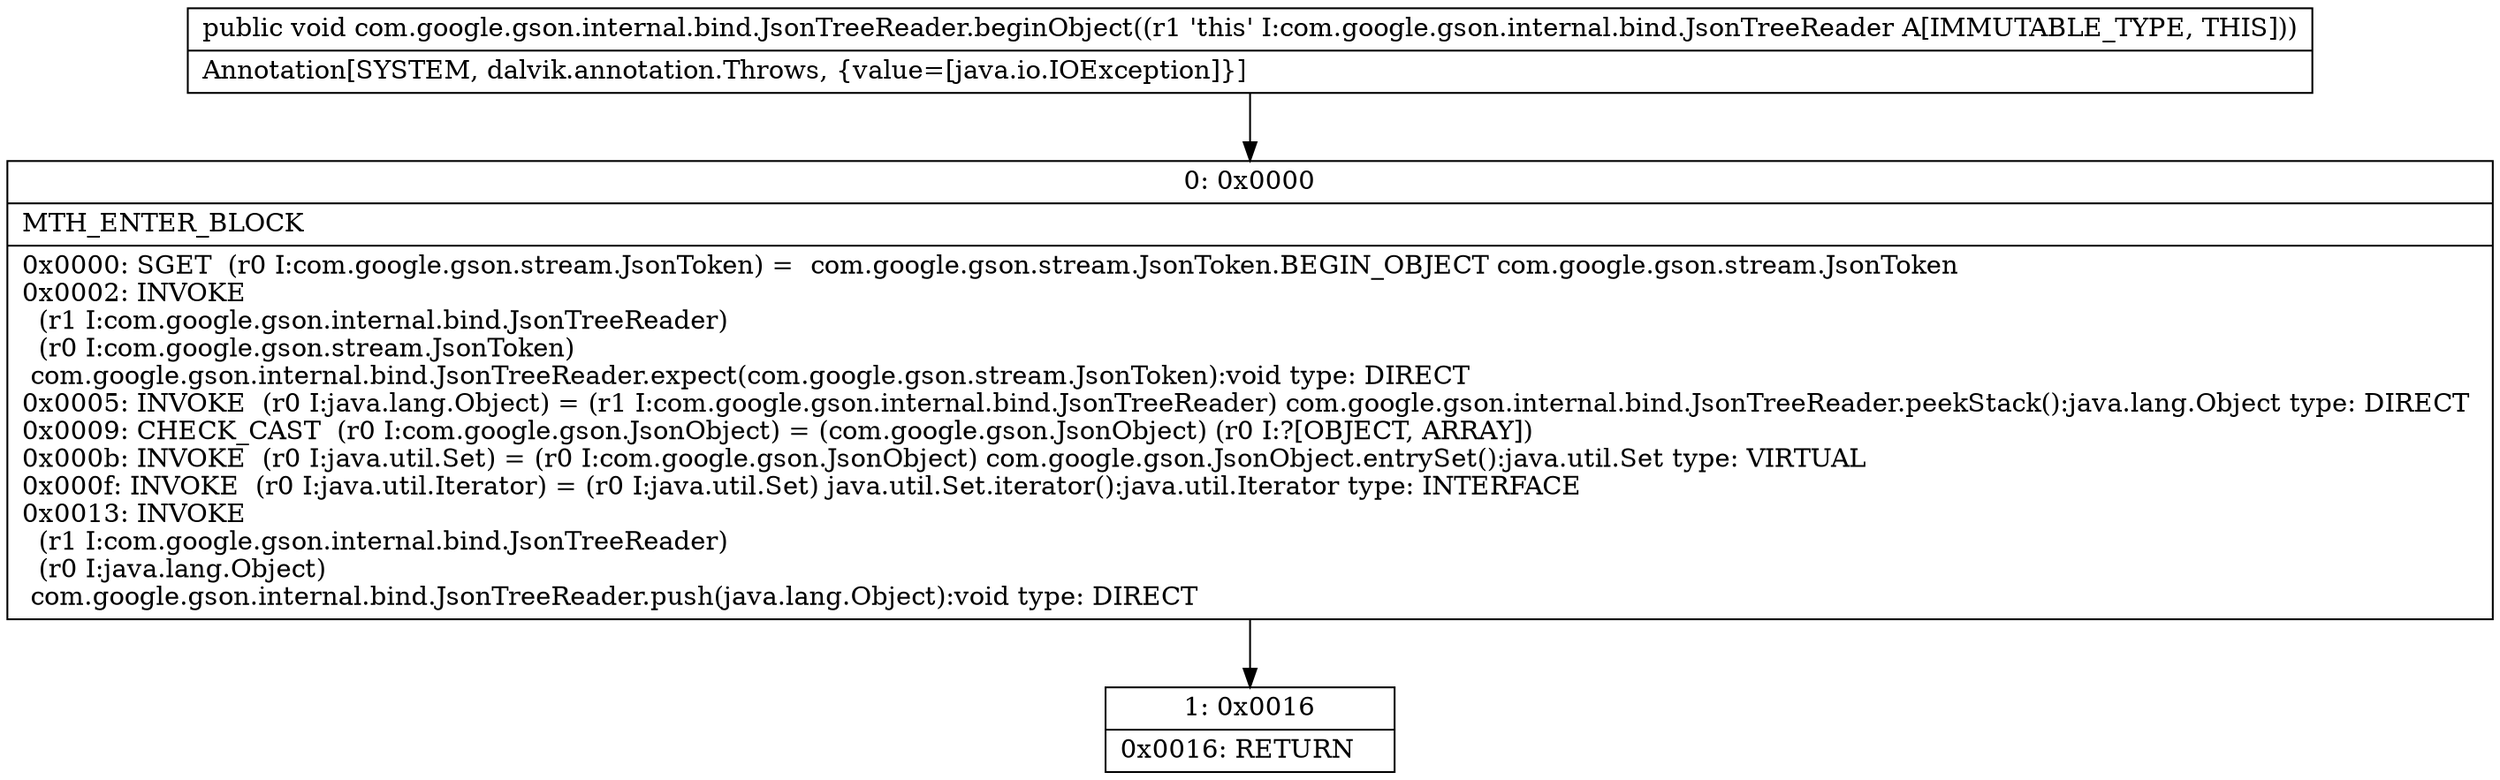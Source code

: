 digraph "CFG forcom.google.gson.internal.bind.JsonTreeReader.beginObject()V" {
Node_0 [shape=record,label="{0\:\ 0x0000|MTH_ENTER_BLOCK\l|0x0000: SGET  (r0 I:com.google.gson.stream.JsonToken) =  com.google.gson.stream.JsonToken.BEGIN_OBJECT com.google.gson.stream.JsonToken \l0x0002: INVOKE  \l  (r1 I:com.google.gson.internal.bind.JsonTreeReader)\l  (r0 I:com.google.gson.stream.JsonToken)\l com.google.gson.internal.bind.JsonTreeReader.expect(com.google.gson.stream.JsonToken):void type: DIRECT \l0x0005: INVOKE  (r0 I:java.lang.Object) = (r1 I:com.google.gson.internal.bind.JsonTreeReader) com.google.gson.internal.bind.JsonTreeReader.peekStack():java.lang.Object type: DIRECT \l0x0009: CHECK_CAST  (r0 I:com.google.gson.JsonObject) = (com.google.gson.JsonObject) (r0 I:?[OBJECT, ARRAY]) \l0x000b: INVOKE  (r0 I:java.util.Set) = (r0 I:com.google.gson.JsonObject) com.google.gson.JsonObject.entrySet():java.util.Set type: VIRTUAL \l0x000f: INVOKE  (r0 I:java.util.Iterator) = (r0 I:java.util.Set) java.util.Set.iterator():java.util.Iterator type: INTERFACE \l0x0013: INVOKE  \l  (r1 I:com.google.gson.internal.bind.JsonTreeReader)\l  (r0 I:java.lang.Object)\l com.google.gson.internal.bind.JsonTreeReader.push(java.lang.Object):void type: DIRECT \l}"];
Node_1 [shape=record,label="{1\:\ 0x0016|0x0016: RETURN   \l}"];
MethodNode[shape=record,label="{public void com.google.gson.internal.bind.JsonTreeReader.beginObject((r1 'this' I:com.google.gson.internal.bind.JsonTreeReader A[IMMUTABLE_TYPE, THIS]))  | Annotation[SYSTEM, dalvik.annotation.Throws, \{value=[java.io.IOException]\}]\l}"];
MethodNode -> Node_0;
Node_0 -> Node_1;
}

